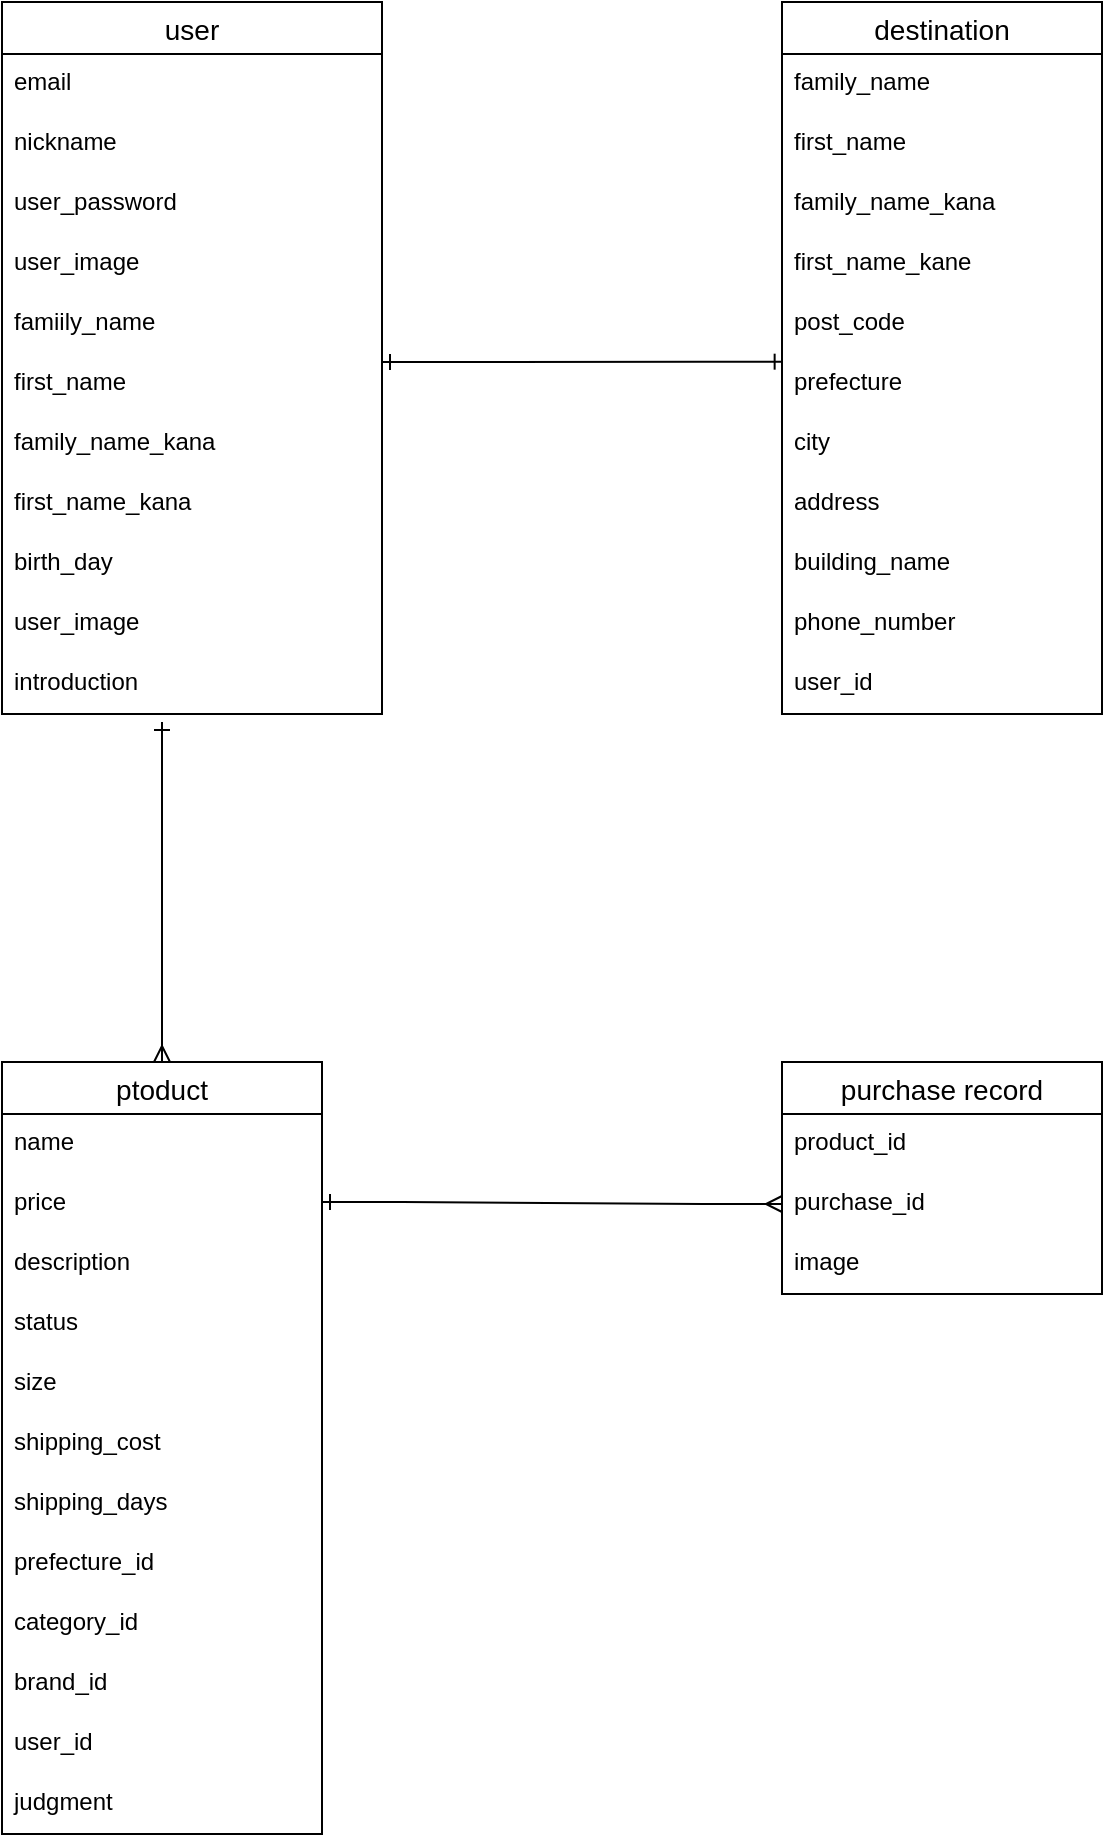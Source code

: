 <mxfile version="13.10.0" type="embed">
    <diagram id="bTSMo_8zzYAb4Hb7x5jD" name="ページ1">
        <mxGraphModel dx="352" dy="559" grid="1" gridSize="10" guides="1" tooltips="1" connect="1" arrows="1" fold="1" page="1" pageScale="1" pageWidth="850" pageHeight="1100" math="0" shadow="0">
            <root>
                <mxCell id="0"/>
                <mxCell id="1" parent="0"/>
                <mxCell id="96" value="user" style="swimlane;fontStyle=0;childLayout=stackLayout;horizontal=1;startSize=26;horizontalStack=0;resizeParent=1;resizeParentMax=0;resizeLast=0;collapsible=1;marginBottom=0;align=center;fontSize=14;" parent="1" vertex="1">
                    <mxGeometry x="110" y="20" width="190" height="356" as="geometry"/>
                </mxCell>
                <mxCell id="109" value="email" style="text;strokeColor=none;fillColor=none;spacingLeft=4;spacingRight=4;overflow=hidden;rotatable=0;points=[[0,0.5],[1,0.5]];portConstraint=eastwest;fontSize=12;" parent="96" vertex="1">
                    <mxGeometry y="26" width="190" height="30" as="geometry"/>
                </mxCell>
                <mxCell id="110" value="nickname" style="text;strokeColor=none;fillColor=none;spacingLeft=4;spacingRight=4;overflow=hidden;rotatable=0;points=[[0,0.5],[1,0.5]];portConstraint=eastwest;fontSize=12;" parent="96" vertex="1">
                    <mxGeometry y="56" width="190" height="30" as="geometry"/>
                </mxCell>
                <mxCell id="112" value="user_password" style="text;strokeColor=none;fillColor=none;spacingLeft=4;spacingRight=4;overflow=hidden;rotatable=0;points=[[0,0.5],[1,0.5]];portConstraint=eastwest;fontSize=12;" parent="96" vertex="1">
                    <mxGeometry y="86" width="190" height="30" as="geometry"/>
                </mxCell>
                <mxCell id="113" value="user_image" style="text;strokeColor=none;fillColor=none;spacingLeft=4;spacingRight=4;overflow=hidden;rotatable=0;points=[[0,0.5],[1,0.5]];portConstraint=eastwest;fontSize=12;" parent="96" vertex="1">
                    <mxGeometry y="116" width="190" height="30" as="geometry"/>
                </mxCell>
                <mxCell id="120" value="famiily_name" style="text;strokeColor=none;fillColor=none;spacingLeft=4;spacingRight=4;overflow=hidden;rotatable=0;points=[[0,0.5],[1,0.5]];portConstraint=eastwest;fontSize=12;" parent="96" vertex="1">
                    <mxGeometry y="146" width="190" height="30" as="geometry"/>
                </mxCell>
                <mxCell id="121" value="first_name" style="text;strokeColor=none;fillColor=none;spacingLeft=4;spacingRight=4;overflow=hidden;rotatable=0;points=[[0,0.5],[1,0.5]];portConstraint=eastwest;fontSize=12;" parent="96" vertex="1">
                    <mxGeometry y="176" width="190" height="30" as="geometry"/>
                </mxCell>
                <mxCell id="123" value="family_name_kana" style="text;strokeColor=none;fillColor=none;spacingLeft=4;spacingRight=4;overflow=hidden;rotatable=0;points=[[0,0.5],[1,0.5]];portConstraint=eastwest;fontSize=12;" parent="96" vertex="1">
                    <mxGeometry y="206" width="190" height="30" as="geometry"/>
                </mxCell>
                <mxCell id="124" value="first_name_kana&#10;&#10;" style="text;strokeColor=none;fillColor=none;spacingLeft=4;spacingRight=4;overflow=hidden;rotatable=0;points=[[0,0.5],[1,0.5]];portConstraint=eastwest;fontSize=12;" parent="96" vertex="1">
                    <mxGeometry y="236" width="190" height="30" as="geometry"/>
                </mxCell>
                <mxCell id="125" value="birth_day&#10;&#10;" style="text;strokeColor=none;fillColor=none;spacingLeft=4;spacingRight=4;overflow=hidden;rotatable=0;points=[[0,0.5],[1,0.5]];portConstraint=eastwest;fontSize=12;" parent="96" vertex="1">
                    <mxGeometry y="266" width="190" height="30" as="geometry"/>
                </mxCell>
                <mxCell id="126" value="user_image&#10;&#10;&#10;" style="text;strokeColor=none;fillColor=none;spacingLeft=4;spacingRight=4;overflow=hidden;rotatable=0;points=[[0,0.5],[1,0.5]];portConstraint=eastwest;fontSize=12;" parent="96" vertex="1">
                    <mxGeometry y="296" width="190" height="30" as="geometry"/>
                </mxCell>
                <mxCell id="127" value="introduction&#10;&#10;" style="text;strokeColor=none;fillColor=none;spacingLeft=4;spacingRight=4;overflow=hidden;rotatable=0;points=[[0,0.5],[1,0.5]];portConstraint=eastwest;fontSize=12;" parent="96" vertex="1">
                    <mxGeometry y="326" width="190" height="30" as="geometry"/>
                </mxCell>
                <mxCell id="128" value="ptoduct" style="swimlane;fontStyle=0;childLayout=stackLayout;horizontal=1;startSize=26;horizontalStack=0;resizeParent=1;resizeParentMax=0;resizeLast=0;collapsible=1;marginBottom=0;align=center;fontSize=14;" parent="1" vertex="1">
                    <mxGeometry x="110" y="550" width="160" height="386" as="geometry"/>
                </mxCell>
                <mxCell id="130" value="name&#10;&#10;" style="text;strokeColor=none;fillColor=none;spacingLeft=4;spacingRight=4;overflow=hidden;rotatable=0;points=[[0,0.5],[1,0.5]];portConstraint=eastwest;fontSize=12;" parent="128" vertex="1">
                    <mxGeometry y="26" width="160" height="30" as="geometry"/>
                </mxCell>
                <mxCell id="131" value="price&#10;&#10;&#10;&#10;&#10;" style="text;strokeColor=none;fillColor=none;spacingLeft=4;spacingRight=4;overflow=hidden;rotatable=0;points=[[0,0.5],[1,0.5]];portConstraint=eastwest;fontSize=12;" parent="128" vertex="1">
                    <mxGeometry y="56" width="160" height="30" as="geometry"/>
                </mxCell>
                <mxCell id="133" value="description" style="text;strokeColor=none;fillColor=none;spacingLeft=4;spacingRight=4;overflow=hidden;rotatable=0;points=[[0,0.5],[1,0.5]];portConstraint=eastwest;fontSize=12;" parent="128" vertex="1">
                    <mxGeometry y="86" width="160" height="30" as="geometry"/>
                </mxCell>
                <mxCell id="134" value="status" style="text;strokeColor=none;fillColor=none;spacingLeft=4;spacingRight=4;overflow=hidden;rotatable=0;points=[[0,0.5],[1,0.5]];portConstraint=eastwest;fontSize=12;" parent="128" vertex="1">
                    <mxGeometry y="116" width="160" height="30" as="geometry"/>
                </mxCell>
                <mxCell id="135" value="size" style="text;strokeColor=none;fillColor=none;spacingLeft=4;spacingRight=4;overflow=hidden;rotatable=0;points=[[0,0.5],[1,0.5]];portConstraint=eastwest;fontSize=12;" parent="128" vertex="1">
                    <mxGeometry y="146" width="160" height="30" as="geometry"/>
                </mxCell>
                <mxCell id="136" value="shipping_cost" style="text;strokeColor=none;fillColor=none;spacingLeft=4;spacingRight=4;overflow=hidden;rotatable=0;points=[[0,0.5],[1,0.5]];portConstraint=eastwest;fontSize=12;" parent="128" vertex="1">
                    <mxGeometry y="176" width="160" height="30" as="geometry"/>
                </mxCell>
                <mxCell id="137" value="shipping_days" style="text;strokeColor=none;fillColor=none;spacingLeft=4;spacingRight=4;overflow=hidden;rotatable=0;points=[[0,0.5],[1,0.5]];portConstraint=eastwest;fontSize=12;" parent="128" vertex="1">
                    <mxGeometry y="206" width="160" height="30" as="geometry"/>
                </mxCell>
                <mxCell id="138" value="prefecture_id" style="text;strokeColor=none;fillColor=none;spacingLeft=4;spacingRight=4;overflow=hidden;rotatable=0;points=[[0,0.5],[1,0.5]];portConstraint=eastwest;fontSize=12;" parent="128" vertex="1">
                    <mxGeometry y="236" width="160" height="30" as="geometry"/>
                </mxCell>
                <mxCell id="139" value="category_id" style="text;strokeColor=none;fillColor=none;spacingLeft=4;spacingRight=4;overflow=hidden;rotatable=0;points=[[0,0.5],[1,0.5]];portConstraint=eastwest;fontSize=12;" parent="128" vertex="1">
                    <mxGeometry y="266" width="160" height="30" as="geometry"/>
                </mxCell>
                <mxCell id="140" value="brand_id" style="text;strokeColor=none;fillColor=none;spacingLeft=4;spacingRight=4;overflow=hidden;rotatable=0;points=[[0,0.5],[1,0.5]];portConstraint=eastwest;fontSize=12;" parent="128" vertex="1">
                    <mxGeometry y="296" width="160" height="30" as="geometry"/>
                </mxCell>
                <mxCell id="141" value="user_id" style="text;strokeColor=none;fillColor=none;spacingLeft=4;spacingRight=4;overflow=hidden;rotatable=0;points=[[0,0.5],[1,0.5]];portConstraint=eastwest;fontSize=12;" parent="128" vertex="1">
                    <mxGeometry y="326" width="160" height="30" as="geometry"/>
                </mxCell>
                <mxCell id="142" value="judgment" style="text;strokeColor=none;fillColor=none;spacingLeft=4;spacingRight=4;overflow=hidden;rotatable=0;points=[[0,0.5],[1,0.5]];portConstraint=eastwest;fontSize=12;" parent="128" vertex="1">
                    <mxGeometry y="356" width="160" height="30" as="geometry"/>
                </mxCell>
                <mxCell id="143" value="destination" style="swimlane;fontStyle=0;childLayout=stackLayout;horizontal=1;startSize=26;horizontalStack=0;resizeParent=1;resizeParentMax=0;resizeLast=0;collapsible=1;marginBottom=0;align=center;fontSize=14;" parent="1" vertex="1">
                    <mxGeometry x="500" y="20" width="160" height="356" as="geometry"/>
                </mxCell>
                <mxCell id="144" value="family_name" style="text;strokeColor=none;fillColor=none;spacingLeft=4;spacingRight=4;overflow=hidden;rotatable=0;points=[[0,0.5],[1,0.5]];portConstraint=eastwest;fontSize=12;" parent="143" vertex="1">
                    <mxGeometry y="26" width="160" height="30" as="geometry"/>
                </mxCell>
                <mxCell id="145" value="first_name&#10;&#10;" style="text;strokeColor=none;fillColor=none;spacingLeft=4;spacingRight=4;overflow=hidden;rotatable=0;points=[[0,0.5],[1,0.5]];portConstraint=eastwest;fontSize=12;" parent="143" vertex="1">
                    <mxGeometry y="56" width="160" height="30" as="geometry"/>
                </mxCell>
                <mxCell id="146" value="family_name_kana&#10;&#10;&#10;&#10;" style="text;strokeColor=none;fillColor=none;spacingLeft=4;spacingRight=4;overflow=hidden;rotatable=0;points=[[0,0.5],[1,0.5]];portConstraint=eastwest;fontSize=12;" parent="143" vertex="1">
                    <mxGeometry y="86" width="160" height="30" as="geometry"/>
                </mxCell>
                <mxCell id="147" value="first_name_kane" style="text;strokeColor=none;fillColor=none;spacingLeft=4;spacingRight=4;overflow=hidden;rotatable=0;points=[[0,0.5],[1,0.5]];portConstraint=eastwest;fontSize=12;" parent="143" vertex="1">
                    <mxGeometry y="116" width="160" height="30" as="geometry"/>
                </mxCell>
                <mxCell id="148" value="post_code" style="text;strokeColor=none;fillColor=none;spacingLeft=4;spacingRight=4;overflow=hidden;rotatable=0;points=[[0,0.5],[1,0.5]];portConstraint=eastwest;fontSize=12;" parent="143" vertex="1">
                    <mxGeometry y="146" width="160" height="30" as="geometry"/>
                </mxCell>
                <mxCell id="149" value="prefecture" style="text;strokeColor=none;fillColor=none;spacingLeft=4;spacingRight=4;overflow=hidden;rotatable=0;points=[[0,0.5],[1,0.5]];portConstraint=eastwest;fontSize=12;" parent="143" vertex="1">
                    <mxGeometry y="176" width="160" height="30" as="geometry"/>
                </mxCell>
                <mxCell id="150" value="city" style="text;strokeColor=none;fillColor=none;spacingLeft=4;spacingRight=4;overflow=hidden;rotatable=0;points=[[0,0.5],[1,0.5]];portConstraint=eastwest;fontSize=12;" parent="143" vertex="1">
                    <mxGeometry y="206" width="160" height="30" as="geometry"/>
                </mxCell>
                <mxCell id="151" value="address&#10;&#10;&#10;&#10;" style="text;strokeColor=none;fillColor=none;spacingLeft=4;spacingRight=4;overflow=hidden;rotatable=0;points=[[0,0.5],[1,0.5]];portConstraint=eastwest;fontSize=12;" parent="143" vertex="1">
                    <mxGeometry y="236" width="160" height="30" as="geometry"/>
                </mxCell>
                <mxCell id="152" value="building_name" style="text;strokeColor=none;fillColor=none;spacingLeft=4;spacingRight=4;overflow=hidden;rotatable=0;points=[[0,0.5],[1,0.5]];portConstraint=eastwest;fontSize=12;" parent="143" vertex="1">
                    <mxGeometry y="266" width="160" height="30" as="geometry"/>
                </mxCell>
                <mxCell id="153" value="phone_number" style="text;strokeColor=none;fillColor=none;spacingLeft=4;spacingRight=4;overflow=hidden;rotatable=0;points=[[0,0.5],[1,0.5]];portConstraint=eastwest;fontSize=12;" parent="143" vertex="1">
                    <mxGeometry y="296" width="160" height="30" as="geometry"/>
                </mxCell>
                <mxCell id="154" value="user_id&#10;&#10;" style="text;strokeColor=none;fillColor=none;spacingLeft=4;spacingRight=4;overflow=hidden;rotatable=0;points=[[0,0.5],[1,0.5]];portConstraint=eastwest;fontSize=12;" parent="143" vertex="1">
                    <mxGeometry y="326" width="160" height="30" as="geometry"/>
                </mxCell>
                <mxCell id="155" value="purchase record" style="swimlane;fontStyle=0;childLayout=stackLayout;horizontal=1;startSize=26;horizontalStack=0;resizeParent=1;resizeParentMax=0;resizeLast=0;collapsible=1;marginBottom=0;align=center;fontSize=14;" parent="1" vertex="1">
                    <mxGeometry x="500" y="550" width="160" height="116" as="geometry"/>
                </mxCell>
                <mxCell id="157" value="product_id&#10;&#10;" style="text;strokeColor=none;fillColor=none;spacingLeft=4;spacingRight=4;overflow=hidden;rotatable=0;points=[[0,0.5],[1,0.5]];portConstraint=eastwest;fontSize=12;" parent="155" vertex="1">
                    <mxGeometry y="26" width="160" height="30" as="geometry"/>
                </mxCell>
                <mxCell id="160" value="purchase_id&#10;" style="text;strokeColor=none;fillColor=none;spacingLeft=4;spacingRight=4;overflow=hidden;rotatable=0;points=[[0,0.5],[1,0.5]];portConstraint=eastwest;fontSize=12;" parent="155" vertex="1">
                    <mxGeometry y="56" width="160" height="30" as="geometry"/>
                </mxCell>
                <mxCell id="161" value="image" style="text;strokeColor=none;fillColor=none;spacingLeft=4;spacingRight=4;overflow=hidden;rotatable=0;points=[[0,0.5],[1,0.5]];portConstraint=eastwest;fontSize=12;" parent="155" vertex="1">
                    <mxGeometry y="86" width="160" height="30" as="geometry"/>
                </mxCell>
                <mxCell id="167" value="" style="edgeStyle=entityRelationEdgeStyle;fontSize=12;html=1;endArrow=ERone;startArrow=ERone;entryX=0.002;entryY=0.128;entryDx=0;entryDy=0;entryPerimeter=0;startFill=0;endFill=0;" parent="1" target="149" edge="1">
                    <mxGeometry width="100" height="100" relative="1" as="geometry">
                        <mxPoint x="300" y="200" as="sourcePoint"/>
                        <mxPoint x="400" y="100" as="targetPoint"/>
                    </mxGeometry>
                </mxCell>
                <mxCell id="176" style="edgeStyle=orthogonalEdgeStyle;orthogonalLoop=1;jettySize=auto;html=1;entryX=0.5;entryY=0;entryDx=0;entryDy=0;startArrow=ERone;startFill=0;endArrow=ERmany;endFill=0;" parent="1" target="128" edge="1">
                    <mxGeometry relative="1" as="geometry">
                        <mxPoint x="190" y="380" as="sourcePoint"/>
                        <Array as="points">
                            <mxPoint x="190" y="380"/>
                        </Array>
                    </mxGeometry>
                </mxCell>
                <mxCell id="178" value="" style="edgeStyle=entityRelationEdgeStyle;fontSize=12;html=1;endArrow=ERmany;endFill=0;entryX=0;entryY=0.5;entryDx=0;entryDy=0;startArrow=ERone;startFill=0;" edge="1" parent="1" target="160">
                    <mxGeometry width="100" height="100" relative="1" as="geometry">
                        <mxPoint x="270" y="620" as="sourcePoint"/>
                        <mxPoint x="370" y="520" as="targetPoint"/>
                    </mxGeometry>
                </mxCell>
            </root>
        </mxGraphModel>
    </diagram>
</mxfile>